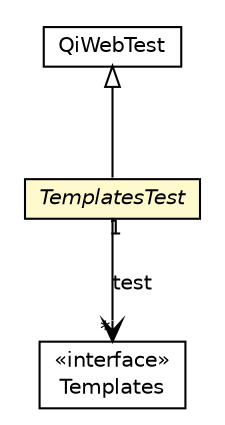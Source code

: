 #!/usr/local/bin/dot
#
# Class diagram 
# Generated by UMLGraph version R5_6-24-gf6e263 (http://www.umlgraph.org/)
#

digraph G {
	edge [fontname="Helvetica",fontsize=10,labelfontname="Helvetica",labelfontsize=10];
	node [fontname="Helvetica",fontsize=10,shape=plaintext];
	nodesep=0.25;
	ranksep=0.5;
	// org.qiweb.api.templates.Templates
	c37731 [label=<<table title="org.qiweb.api.templates.Templates" border="0" cellborder="1" cellspacing="0" cellpadding="2" port="p" href="../../api/templates/Templates.html">
		<tr><td><table border="0" cellspacing="0" cellpadding="1">
<tr><td align="center" balign="center"> &#171;interface&#187; </td></tr>
<tr><td align="center" balign="center"> Templates </td></tr>
		</table></td></tr>
		</table>>, URL="../../api/templates/Templates.html", fontname="Helvetica", fontcolor="black", fontsize=10.0];
	// org.qiweb.test.QiWebTest
	c37826 [label=<<table title="org.qiweb.test.QiWebTest" border="0" cellborder="1" cellspacing="0" cellpadding="2" port="p" href="../QiWebTest.html">
		<tr><td><table border="0" cellspacing="0" cellpadding="1">
<tr><td align="center" balign="center"> QiWebTest </td></tr>
		</table></td></tr>
		</table>>, URL="../QiWebTest.html", fontname="Helvetica", fontcolor="black", fontsize=10.0];
	// org.qiweb.test.templates.TemplatesTest
	c37830 [label=<<table title="org.qiweb.test.templates.TemplatesTest" border="0" cellborder="1" cellspacing="0" cellpadding="2" port="p" bgcolor="lemonChiffon" href="./TemplatesTest.html">
		<tr><td><table border="0" cellspacing="0" cellpadding="1">
<tr><td align="center" balign="center"><font face="Helvetica-Oblique"> TemplatesTest </font></td></tr>
		</table></td></tr>
		</table>>, URL="./TemplatesTest.html", fontname="Helvetica", fontcolor="black", fontsize=10.0];
	//org.qiweb.test.templates.TemplatesTest extends org.qiweb.test.QiWebTest
	c37826:p -> c37830:p [dir=back,arrowtail=empty];
	// org.qiweb.test.templates.TemplatesTest NAVASSOC org.qiweb.api.templates.Templates
	c37830:p -> c37731:p [taillabel="1", label="test", headlabel="*", fontname="Helvetica", fontcolor="black", fontsize=10.0, color="black", arrowhead=open];
}

